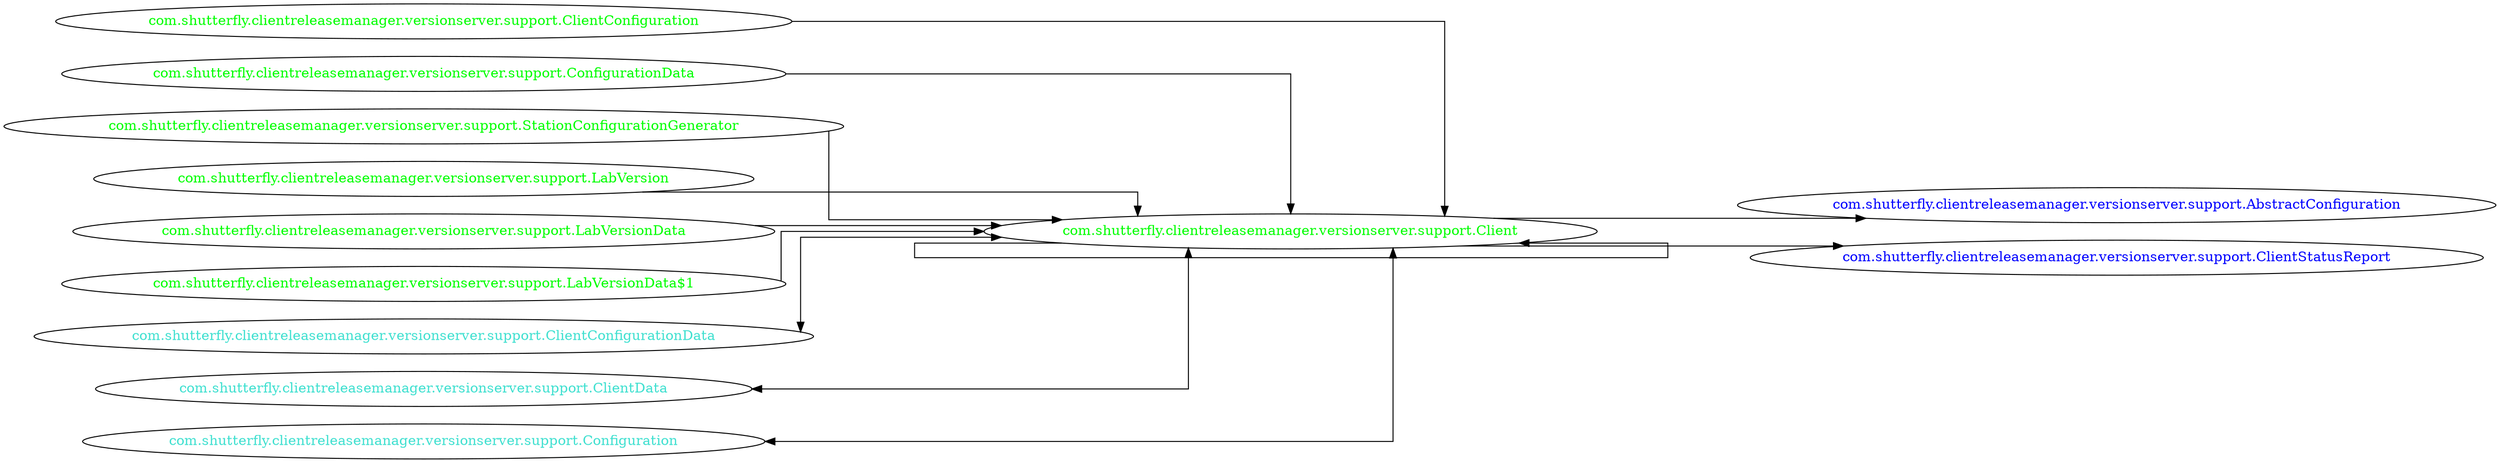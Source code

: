 digraph dependencyGraph {
 concentrate=true;
 ranksep="2.0";
 rankdir="LR"; 
 splines="ortho";
"com.shutterfly.clientreleasemanager.versionserver.support.Client" [fontcolor="red"];
"com.shutterfly.clientreleasemanager.versionserver.support.AbstractConfiguration" [ fontcolor="blue" ];
"com.shutterfly.clientreleasemanager.versionserver.support.Client"->"com.shutterfly.clientreleasemanager.versionserver.support.AbstractConfiguration";
"com.shutterfly.clientreleasemanager.versionserver.support.ClientStatusReport" [ fontcolor="blue" ];
"com.shutterfly.clientreleasemanager.versionserver.support.Client"->"com.shutterfly.clientreleasemanager.versionserver.support.ClientStatusReport";
"com.shutterfly.clientreleasemanager.versionserver.support.ClientConfiguration" [ fontcolor="green" ];
"com.shutterfly.clientreleasemanager.versionserver.support.ClientConfiguration"->"com.shutterfly.clientreleasemanager.versionserver.support.Client";
"com.shutterfly.clientreleasemanager.versionserver.support.Client" [ fontcolor="green" ];
"com.shutterfly.clientreleasemanager.versionserver.support.Client"->"com.shutterfly.clientreleasemanager.versionserver.support.Client";
"com.shutterfly.clientreleasemanager.versionserver.support.ConfigurationData" [ fontcolor="green" ];
"com.shutterfly.clientreleasemanager.versionserver.support.ConfigurationData"->"com.shutterfly.clientreleasemanager.versionserver.support.Client";
"com.shutterfly.clientreleasemanager.versionserver.support.StationConfigurationGenerator" [ fontcolor="green" ];
"com.shutterfly.clientreleasemanager.versionserver.support.StationConfigurationGenerator"->"com.shutterfly.clientreleasemanager.versionserver.support.Client";
"com.shutterfly.clientreleasemanager.versionserver.support.LabVersion" [ fontcolor="green" ];
"com.shutterfly.clientreleasemanager.versionserver.support.LabVersion"->"com.shutterfly.clientreleasemanager.versionserver.support.Client";
"com.shutterfly.clientreleasemanager.versionserver.support.LabVersionData" [ fontcolor="green" ];
"com.shutterfly.clientreleasemanager.versionserver.support.LabVersionData"->"com.shutterfly.clientreleasemanager.versionserver.support.Client";
"com.shutterfly.clientreleasemanager.versionserver.support.LabVersionData$1" [ fontcolor="green" ];
"com.shutterfly.clientreleasemanager.versionserver.support.LabVersionData$1"->"com.shutterfly.clientreleasemanager.versionserver.support.Client";
"com.shutterfly.clientreleasemanager.versionserver.support.ClientConfigurationData" [ fontcolor="turquoise" ];
"com.shutterfly.clientreleasemanager.versionserver.support.ClientConfigurationData"->"com.shutterfly.clientreleasemanager.versionserver.support.Client" [dir=both];
"com.shutterfly.clientreleasemanager.versionserver.support.ClientData" [ fontcolor="turquoise" ];
"com.shutterfly.clientreleasemanager.versionserver.support.ClientData"->"com.shutterfly.clientreleasemanager.versionserver.support.Client" [dir=both];
"com.shutterfly.clientreleasemanager.versionserver.support.Configuration" [ fontcolor="turquoise" ];
"com.shutterfly.clientreleasemanager.versionserver.support.Configuration"->"com.shutterfly.clientreleasemanager.versionserver.support.Client" [dir=both];
}
